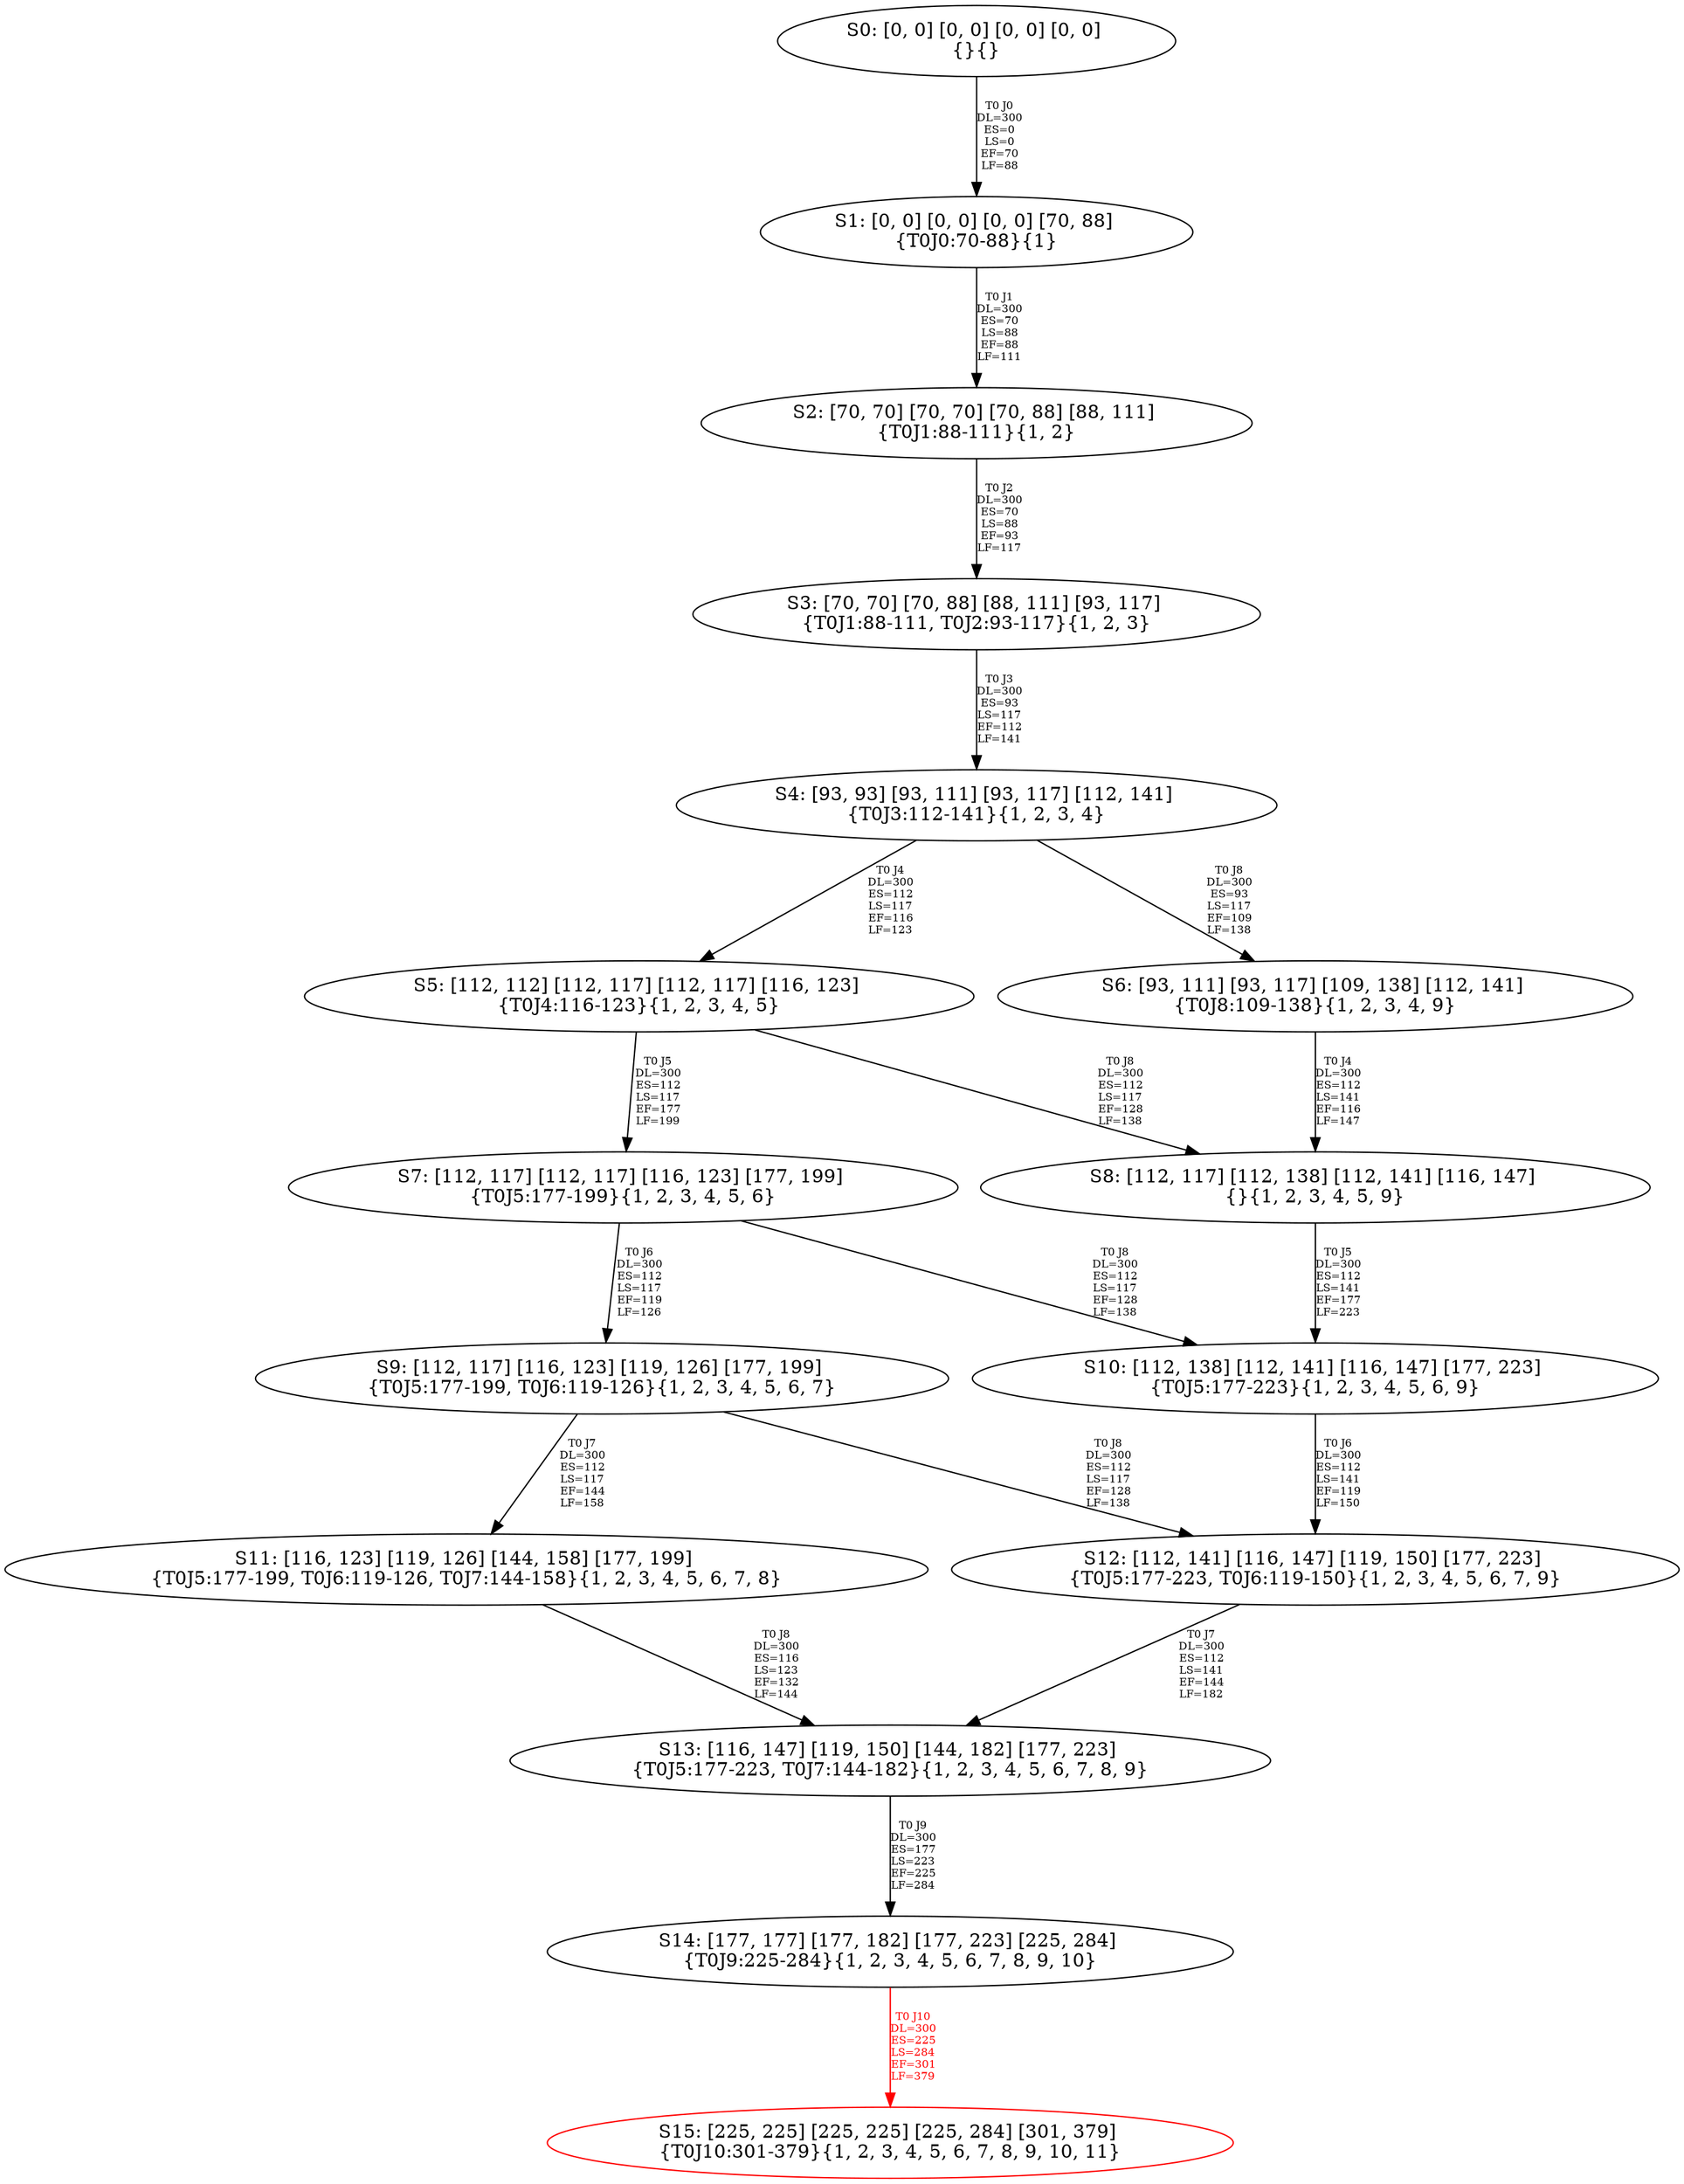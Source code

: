digraph {
	S0[label="S0: [0, 0] [0, 0] [0, 0] [0, 0] \n{}{}"];
	S1[label="S1: [0, 0] [0, 0] [0, 0] [70, 88] \n{T0J0:70-88}{1}"];
	S2[label="S2: [70, 70] [70, 70] [70, 88] [88, 111] \n{T0J1:88-111}{1, 2}"];
	S3[label="S3: [70, 70] [70, 88] [88, 111] [93, 117] \n{T0J1:88-111, T0J2:93-117}{1, 2, 3}"];
	S4[label="S4: [93, 93] [93, 111] [93, 117] [112, 141] \n{T0J3:112-141}{1, 2, 3, 4}"];
	S5[label="S5: [112, 112] [112, 117] [112, 117] [116, 123] \n{T0J4:116-123}{1, 2, 3, 4, 5}"];
	S6[label="S6: [93, 111] [93, 117] [109, 138] [112, 141] \n{T0J8:109-138}{1, 2, 3, 4, 9}"];
	S7[label="S7: [112, 117] [112, 117] [116, 123] [177, 199] \n{T0J5:177-199}{1, 2, 3, 4, 5, 6}"];
	S8[label="S8: [112, 117] [112, 138] [112, 141] [116, 147] \n{}{1, 2, 3, 4, 5, 9}"];
	S9[label="S9: [112, 117] [116, 123] [119, 126] [177, 199] \n{T0J5:177-199, T0J6:119-126}{1, 2, 3, 4, 5, 6, 7}"];
	S10[label="S10: [112, 138] [112, 141] [116, 147] [177, 223] \n{T0J5:177-223}{1, 2, 3, 4, 5, 6, 9}"];
	S11[label="S11: [116, 123] [119, 126] [144, 158] [177, 199] \n{T0J5:177-199, T0J6:119-126, T0J7:144-158}{1, 2, 3, 4, 5, 6, 7, 8}"];
	S12[label="S12: [112, 141] [116, 147] [119, 150] [177, 223] \n{T0J5:177-223, T0J6:119-150}{1, 2, 3, 4, 5, 6, 7, 9}"];
	S13[label="S13: [116, 147] [119, 150] [144, 182] [177, 223] \n{T0J5:177-223, T0J7:144-182}{1, 2, 3, 4, 5, 6, 7, 8, 9}"];
	S14[label="S14: [177, 177] [177, 182] [177, 223] [225, 284] \n{T0J9:225-284}{1, 2, 3, 4, 5, 6, 7, 8, 9, 10}"];
	S15[label="S15: [225, 225] [225, 225] [225, 284] [301, 379] \n{T0J10:301-379}{1, 2, 3, 4, 5, 6, 7, 8, 9, 10, 11}"];
	S0 -> S1[label="T0 J0\nDL=300\nES=0\nLS=0\nEF=70\nLF=88",fontsize=8];
	S1 -> S2[label="T0 J1\nDL=300\nES=70\nLS=88\nEF=88\nLF=111",fontsize=8];
	S2 -> S3[label="T0 J2\nDL=300\nES=70\nLS=88\nEF=93\nLF=117",fontsize=8];
	S3 -> S4[label="T0 J3\nDL=300\nES=93\nLS=117\nEF=112\nLF=141",fontsize=8];
	S4 -> S5[label="T0 J4\nDL=300\nES=112\nLS=117\nEF=116\nLF=123",fontsize=8];
	S4 -> S6[label="T0 J8\nDL=300\nES=93\nLS=117\nEF=109\nLF=138",fontsize=8];
	S5 -> S7[label="T0 J5\nDL=300\nES=112\nLS=117\nEF=177\nLF=199",fontsize=8];
	S5 -> S8[label="T0 J8\nDL=300\nES=112\nLS=117\nEF=128\nLF=138",fontsize=8];
	S6 -> S8[label="T0 J4\nDL=300\nES=112\nLS=141\nEF=116\nLF=147",fontsize=8];
	S7 -> S9[label="T0 J6\nDL=300\nES=112\nLS=117\nEF=119\nLF=126",fontsize=8];
	S7 -> S10[label="T0 J8\nDL=300\nES=112\nLS=117\nEF=128\nLF=138",fontsize=8];
	S8 -> S10[label="T0 J5\nDL=300\nES=112\nLS=141\nEF=177\nLF=223",fontsize=8];
	S9 -> S11[label="T0 J7\nDL=300\nES=112\nLS=117\nEF=144\nLF=158",fontsize=8];
	S9 -> S12[label="T0 J8\nDL=300\nES=112\nLS=117\nEF=128\nLF=138",fontsize=8];
	S10 -> S12[label="T0 J6\nDL=300\nES=112\nLS=141\nEF=119\nLF=150",fontsize=8];
	S11 -> S13[label="T0 J8\nDL=300\nES=116\nLS=123\nEF=132\nLF=144",fontsize=8];
	S12 -> S13[label="T0 J7\nDL=300\nES=112\nLS=141\nEF=144\nLF=182",fontsize=8];
	S13 -> S14[label="T0 J9\nDL=300\nES=177\nLS=223\nEF=225\nLF=284",fontsize=8];
	S14 -> S15[label="T0 J10\nDL=300\nES=225\nLS=284\nEF=301\nLF=379",color=Red,fontcolor=Red,fontsize=8];
S15[color=Red];
}
